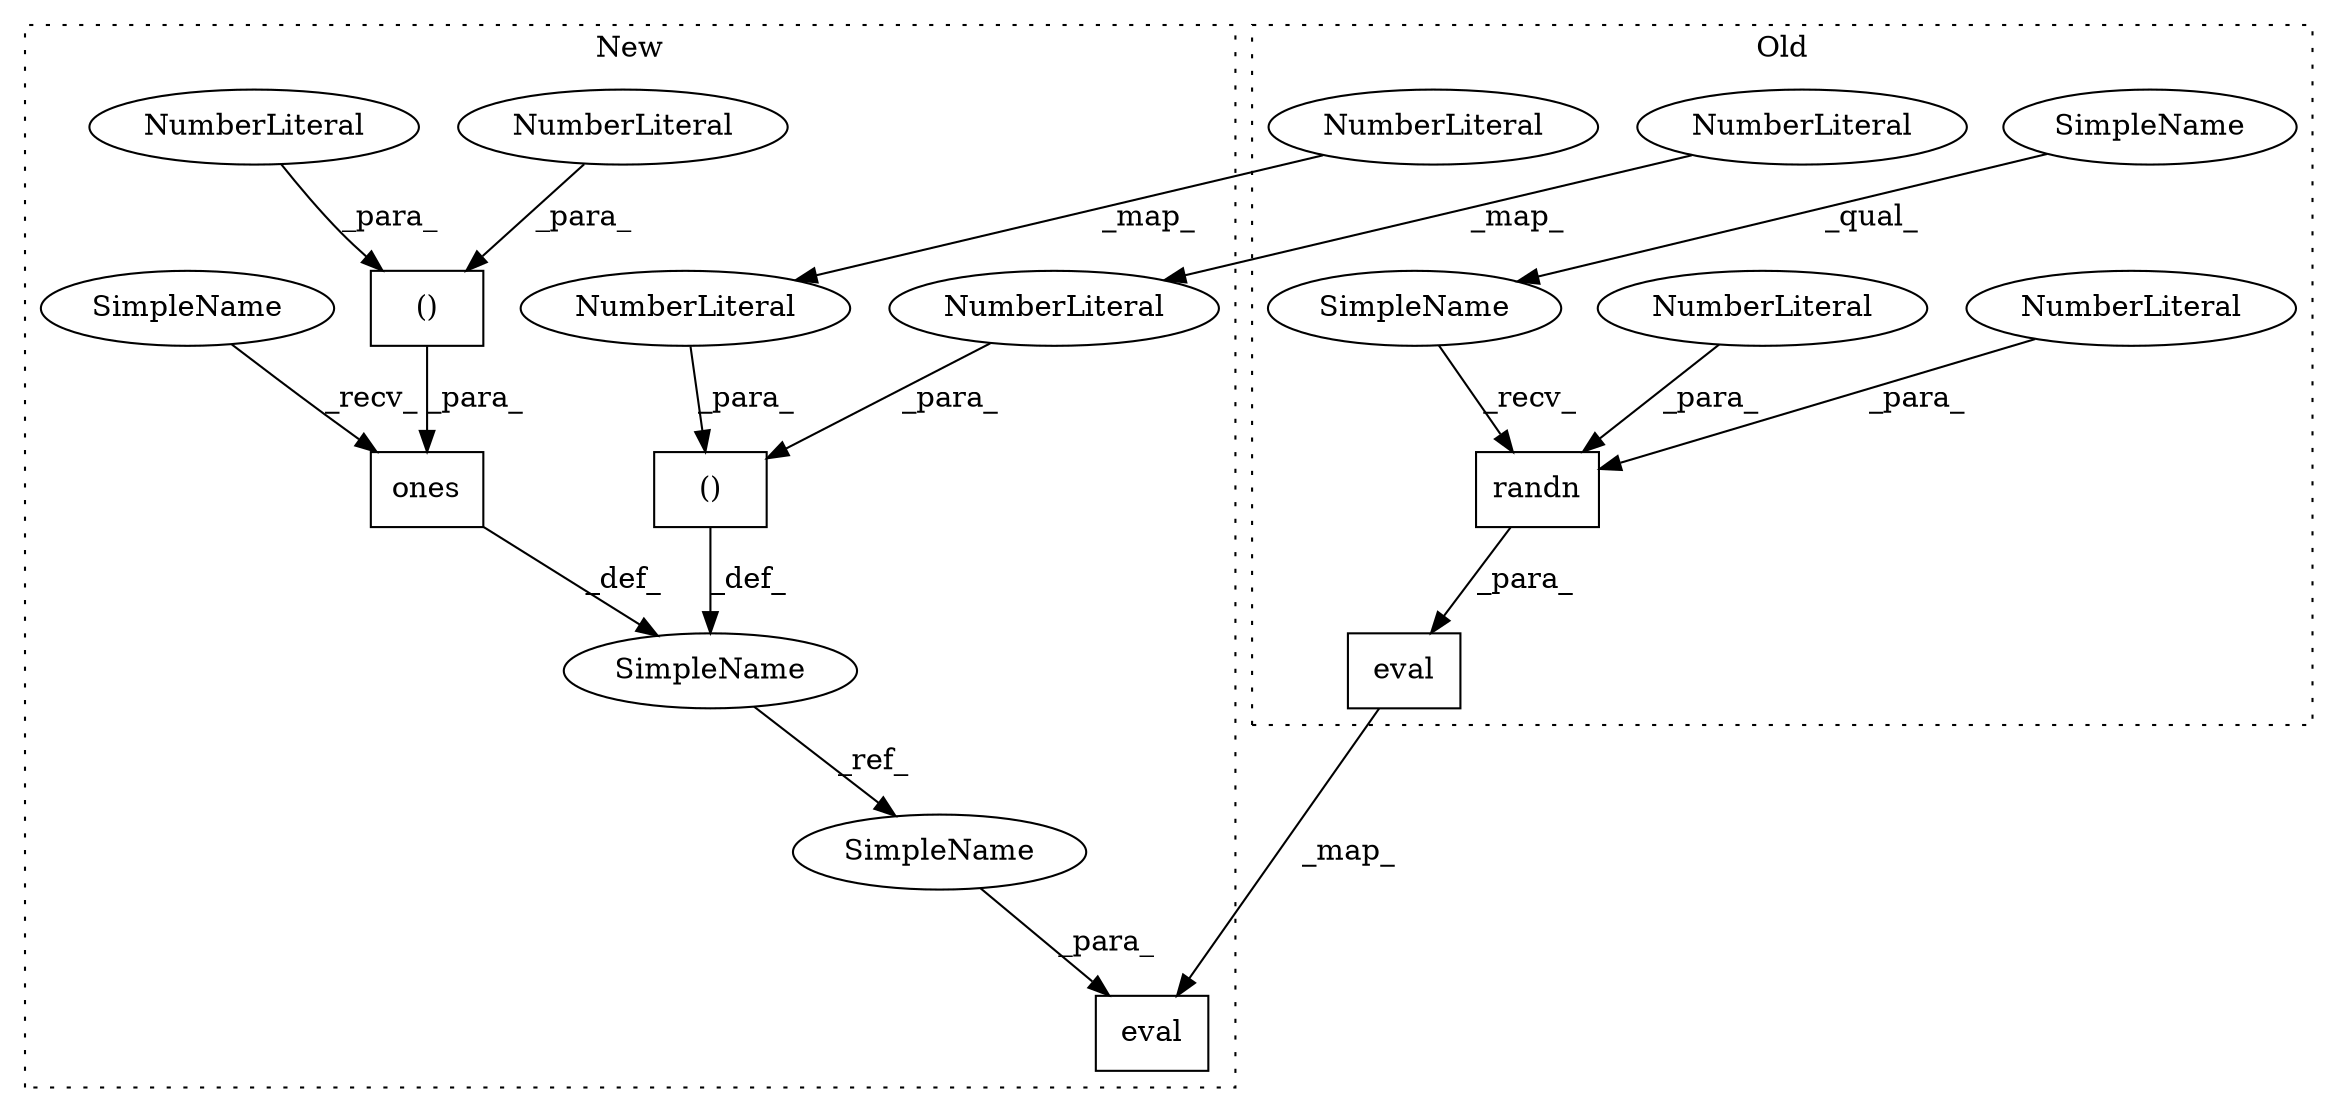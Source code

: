 digraph G {
subgraph cluster0 {
1 [label="eval" a="32" s="27495,27500" l="5,-19" shape="box"];
8 [label="NumberLiteral" a="34" s="27455" l="0" shape="ellipse"];
10 [label="NumberLiteral" a="34" s="27453" l="0" shape="ellipse"];
13 [label="randn" a="32" s="27371,27379" l="6,-21" shape="box"];
14 [label="NumberLiteral" a="34" s="27379" l="0" shape="ellipse"];
15 [label="NumberLiteral" a="34" s="27377" l="0" shape="ellipse"];
16 [label="SimpleName" a="42" s="27358" l="0" shape="ellipse"];
19 [label="SimpleName" a="42" s="27358" l="0" shape="ellipse"];
label = "Old";
style="dotted";
}
subgraph cluster1 {
2 [label="eval" a="32" s="28320,28325" l="5,-19" shape="box"];
3 [label="()" a="106" s="28138" l="0" shape="box"];
4 [label="NumberLiteral" a="34" s="28152" l="0" shape="ellipse"];
5 [label="()" a="106" s="28233" l="0" shape="box"];
6 [label="NumberLiteral" a="34" s="28138" l="0" shape="ellipse"];
7 [label="NumberLiteral" a="34" s="28247" l="0" shape="ellipse"];
9 [label="NumberLiteral" a="34" s="28233" l="0" shape="ellipse"];
11 [label="ones" a="32" s="28128,28138" l="10,-16" shape="box"];
12 [label="SimpleName" a="42" s="28256" l="0" shape="ellipse"];
17 [label="SimpleName" a="42" s="28122" l="0" shape="ellipse"];
18 [label="SimpleName" a="42" s="28325" l="0" shape="ellipse"];
label = "New";
style="dotted";
}
1 -> 2 [label="_map_"];
3 -> 11 [label="_para_"];
4 -> 3 [label="_para_"];
5 -> 12 [label="_def_"];
6 -> 3 [label="_para_"];
7 -> 5 [label="_para_"];
8 -> 7 [label="_map_"];
9 -> 5 [label="_para_"];
10 -> 9 [label="_map_"];
11 -> 12 [label="_def_"];
12 -> 18 [label="_ref_"];
13 -> 1 [label="_para_"];
14 -> 13 [label="_para_"];
15 -> 13 [label="_para_"];
16 -> 13 [label="_recv_"];
17 -> 11 [label="_recv_"];
18 -> 2 [label="_para_"];
19 -> 16 [label="_qual_"];
}